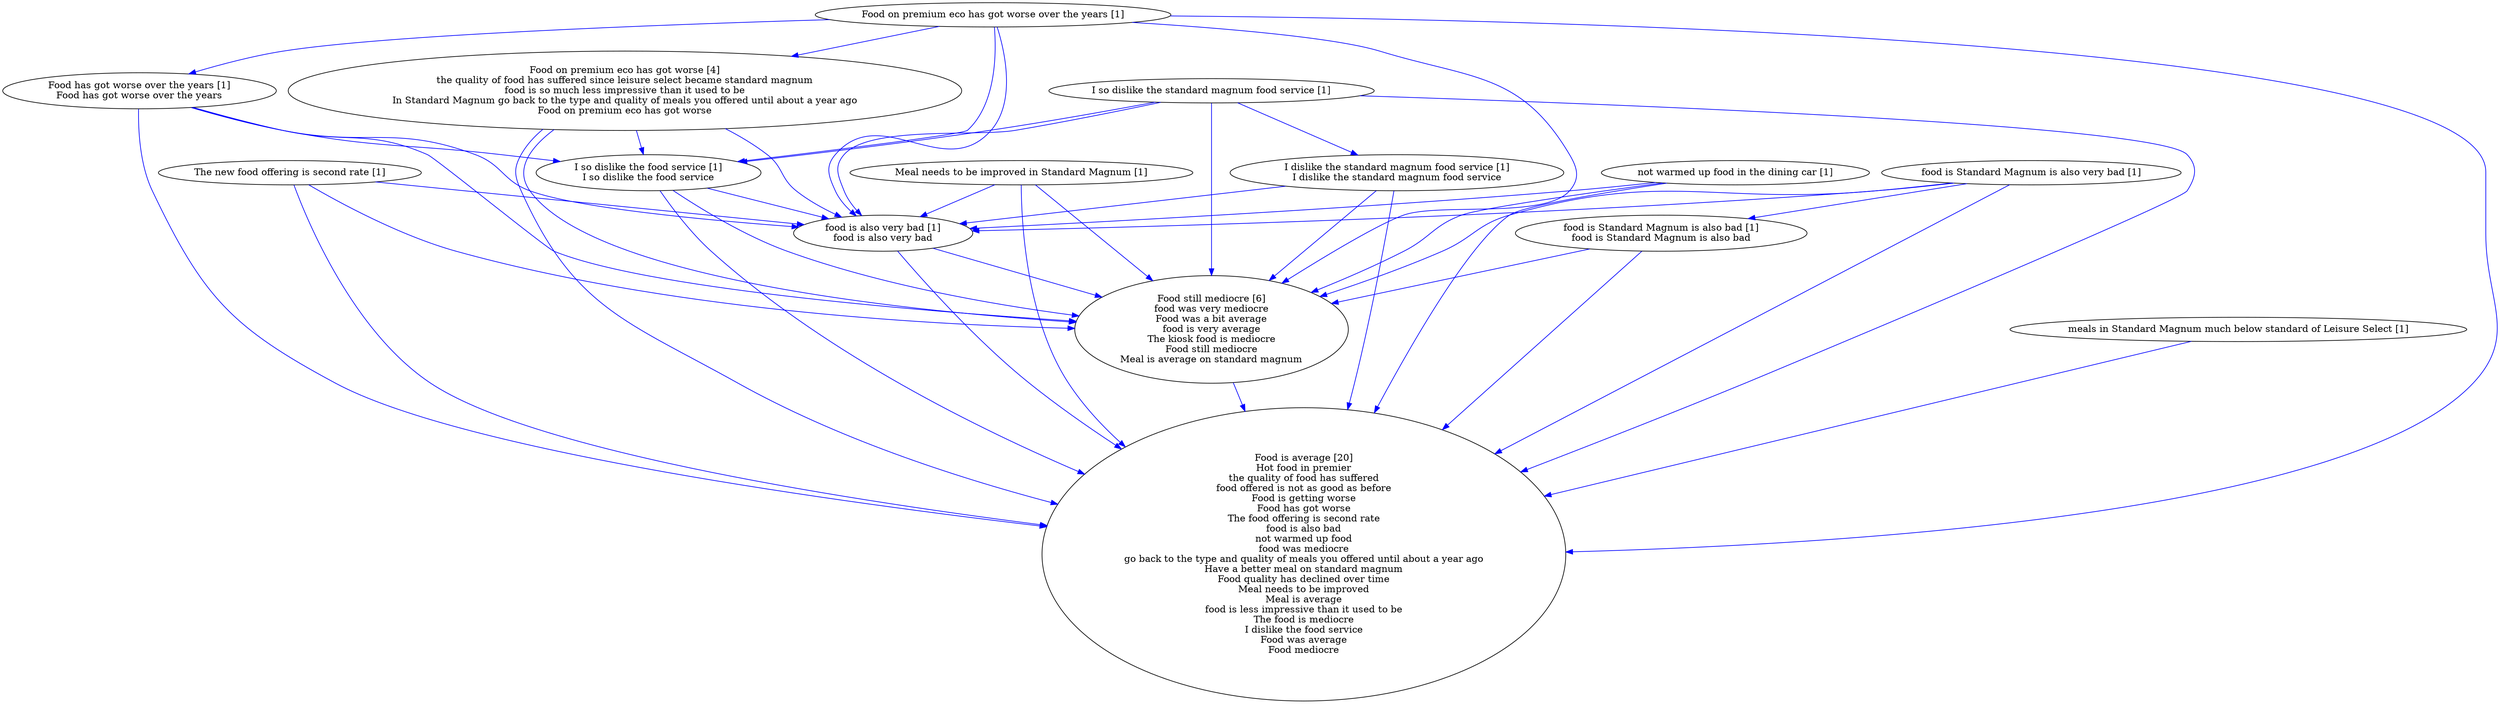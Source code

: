 digraph collapsedGraph {
"Food on premium eco has got worse [4]\nthe quality of food has suffered since leisure select became standard magnum\nfood is so much less impressive than it used to be\nIn Standard Magnum go back to the type and quality of meals you offered until about a year ago\nFood on premium eco has got worse""Food still mediocre [6]\nfood was very mediocre\nFood was a bit average\nfood is very average\nThe kiosk food is mediocre\nFood still mediocre\nMeal is average on standard magnum""Food is average [20]\nHot food in premier\nthe quality of food has suffered\nfood offered is not as good as before\nFood is getting worse\nFood has got worse\nThe food offering is second rate\nfood is also bad\nnot warmed up food\nfood was mediocre\ngo back to the type and quality of meals you offered until about a year ago\nHave a better meal on standard magnum\nFood quality has declined over time\nMeal needs to be improved\nMeal is average\nfood is less impressive than it used to be\nThe food is mediocre\nI dislike the food service\nFood was average\nFood mediocre""Food on premium eco has got worse over the years [1]""Food has got worse over the years [1]\nFood has got worse over the years""I so dislike the standard magnum food service [1]""I dislike the standard magnum food service [1]\nI dislike the standard magnum food service""I so dislike the food service [1]\nI so dislike the food service""Meal needs to be improved in Standard Magnum [1]""The new food offering is second rate [1]""food is Standard Magnum is also very bad [1]""food is Standard Magnum is also bad [1]\nfood is Standard Magnum is also bad""food is also very bad [1]\nfood is also very bad""meals in Standard Magnum much below standard of Leisure Select [1]""not warmed up food in the dining car [1]""Food on premium eco has got worse [4]\nthe quality of food has suffered since leisure select became standard magnum\nfood is so much less impressive than it used to be\nIn Standard Magnum go back to the type and quality of meals you offered until about a year ago\nFood on premium eco has got worse" -> "Food still mediocre [6]\nfood was very mediocre\nFood was a bit average\nfood is very average\nThe kiosk food is mediocre\nFood still mediocre\nMeal is average on standard magnum" [color=blue]
"Food still mediocre [6]\nfood was very mediocre\nFood was a bit average\nfood is very average\nThe kiosk food is mediocre\nFood still mediocre\nMeal is average on standard magnum" -> "Food is average [20]\nHot food in premier\nthe quality of food has suffered\nfood offered is not as good as before\nFood is getting worse\nFood has got worse\nThe food offering is second rate\nfood is also bad\nnot warmed up food\nfood was mediocre\ngo back to the type and quality of meals you offered until about a year ago\nHave a better meal on standard magnum\nFood quality has declined over time\nMeal needs to be improved\nMeal is average\nfood is less impressive than it used to be\nThe food is mediocre\nI dislike the food service\nFood was average\nFood mediocre" [color=blue]
"I so dislike the food service [1]\nI so dislike the food service" -> "food is also very bad [1]\nfood is also very bad" [color=blue]
"I so dislike the food service [1]\nI so dislike the food service" -> "Food still mediocre [6]\nfood was very mediocre\nFood was a bit average\nfood is very average\nThe kiosk food is mediocre\nFood still mediocre\nMeal is average on standard magnum" [color=blue]
"Food on premium eco has got worse [4]\nthe quality of food has suffered since leisure select became standard magnum\nfood is so much less impressive than it used to be\nIn Standard Magnum go back to the type and quality of meals you offered until about a year ago\nFood on premium eco has got worse" -> "Food is average [20]\nHot food in premier\nthe quality of food has suffered\nfood offered is not as good as before\nFood is getting worse\nFood has got worse\nThe food offering is second rate\nfood is also bad\nnot warmed up food\nfood was mediocre\ngo back to the type and quality of meals you offered until about a year ago\nHave a better meal on standard magnum\nFood quality has declined over time\nMeal needs to be improved\nMeal is average\nfood is less impressive than it used to be\nThe food is mediocre\nI dislike the food service\nFood was average\nFood mediocre" [color=blue]
"I dislike the standard magnum food service [1]\nI dislike the standard magnum food service" -> "Food is average [20]\nHot food in premier\nthe quality of food has suffered\nfood offered is not as good as before\nFood is getting worse\nFood has got worse\nThe food offering is second rate\nfood is also bad\nnot warmed up food\nfood was mediocre\ngo back to the type and quality of meals you offered until about a year ago\nHave a better meal on standard magnum\nFood quality has declined over time\nMeal needs to be improved\nMeal is average\nfood is less impressive than it used to be\nThe food is mediocre\nI dislike the food service\nFood was average\nFood mediocre" [color=blue]
"Food on premium eco has got worse [4]\nthe quality of food has suffered since leisure select became standard magnum\nfood is so much less impressive than it used to be\nIn Standard Magnum go back to the type and quality of meals you offered until about a year ago\nFood on premium eco has got worse" -> "I so dislike the food service [1]\nI so dislike the food service" [color=blue]
"food is also very bad [1]\nfood is also very bad" -> "Food still mediocre [6]\nfood was very mediocre\nFood was a bit average\nfood is very average\nThe kiosk food is mediocre\nFood still mediocre\nMeal is average on standard magnum" [color=blue]
"food is also very bad [1]\nfood is also very bad" -> "Food is average [20]\nHot food in premier\nthe quality of food has suffered\nfood offered is not as good as before\nFood is getting worse\nFood has got worse\nThe food offering is second rate\nfood is also bad\nnot warmed up food\nfood was mediocre\ngo back to the type and quality of meals you offered until about a year ago\nHave a better meal on standard magnum\nFood quality has declined over time\nMeal needs to be improved\nMeal is average\nfood is less impressive than it used to be\nThe food is mediocre\nI dislike the food service\nFood was average\nFood mediocre" [color=blue]
"not warmed up food in the dining car [1]" -> "Food is average [20]\nHot food in premier\nthe quality of food has suffered\nfood offered is not as good as before\nFood is getting worse\nFood has got worse\nThe food offering is second rate\nfood is also bad\nnot warmed up food\nfood was mediocre\ngo back to the type and quality of meals you offered until about a year ago\nHave a better meal on standard magnum\nFood quality has declined over time\nMeal needs to be improved\nMeal is average\nfood is less impressive than it used to be\nThe food is mediocre\nI dislike the food service\nFood was average\nFood mediocre" [color=blue]
"not warmed up food in the dining car [1]" -> "food is also very bad [1]\nfood is also very bad" [color=blue]
"not warmed up food in the dining car [1]" -> "Food still mediocre [6]\nfood was very mediocre\nFood was a bit average\nfood is very average\nThe kiosk food is mediocre\nFood still mediocre\nMeal is average on standard magnum" [color=blue]
"The new food offering is second rate [1]" -> "Food is average [20]\nHot food in premier\nthe quality of food has suffered\nfood offered is not as good as before\nFood is getting worse\nFood has got worse\nThe food offering is second rate\nfood is also bad\nnot warmed up food\nfood was mediocre\ngo back to the type and quality of meals you offered until about a year ago\nHave a better meal on standard magnum\nFood quality has declined over time\nMeal needs to be improved\nMeal is average\nfood is less impressive than it used to be\nThe food is mediocre\nI dislike the food service\nFood was average\nFood mediocre" [color=blue]
"meals in Standard Magnum much below standard of Leisure Select [1]" -> "Food is average [20]\nHot food in premier\nthe quality of food has suffered\nfood offered is not as good as before\nFood is getting worse\nFood has got worse\nThe food offering is second rate\nfood is also bad\nnot warmed up food\nfood was mediocre\ngo back to the type and quality of meals you offered until about a year ago\nHave a better meal on standard magnum\nFood quality has declined over time\nMeal needs to be improved\nMeal is average\nfood is less impressive than it used to be\nThe food is mediocre\nI dislike the food service\nFood was average\nFood mediocre" [color=blue]
"Food on premium eco has got worse over the years [1]" -> "Food still mediocre [6]\nfood was very mediocre\nFood was a bit average\nfood is very average\nThe kiosk food is mediocre\nFood still mediocre\nMeal is average on standard magnum" [color=blue]
"The new food offering is second rate [1]" -> "Food still mediocre [6]\nfood was very mediocre\nFood was a bit average\nfood is very average\nThe kiosk food is mediocre\nFood still mediocre\nMeal is average on standard magnum" [color=blue]
"Food on premium eco has got worse over the years [1]" -> "I so dislike the food service [1]\nI so dislike the food service" [color=blue]
"Food on premium eco has got worse over the years [1]" -> "Food is average [20]\nHot food in premier\nthe quality of food has suffered\nfood offered is not as good as before\nFood is getting worse\nFood has got worse\nThe food offering is second rate\nfood is also bad\nnot warmed up food\nfood was mediocre\ngo back to the type and quality of meals you offered until about a year ago\nHave a better meal on standard magnum\nFood quality has declined over time\nMeal needs to be improved\nMeal is average\nfood is less impressive than it used to be\nThe food is mediocre\nI dislike the food service\nFood was average\nFood mediocre" [color=blue]
"Food on premium eco has got worse over the years [1]" -> "food is also very bad [1]\nfood is also very bad" [color=blue]
"food is Standard Magnum is also very bad [1]" -> "Food is average [20]\nHot food in premier\nthe quality of food has suffered\nfood offered is not as good as before\nFood is getting worse\nFood has got worse\nThe food offering is second rate\nfood is also bad\nnot warmed up food\nfood was mediocre\ngo back to the type and quality of meals you offered until about a year ago\nHave a better meal on standard magnum\nFood quality has declined over time\nMeal needs to be improved\nMeal is average\nfood is less impressive than it used to be\nThe food is mediocre\nI dislike the food service\nFood was average\nFood mediocre" [color=blue]
"food is Standard Magnum is also very bad [1]" -> "Food still mediocre [6]\nfood was very mediocre\nFood was a bit average\nfood is very average\nThe kiosk food is mediocre\nFood still mediocre\nMeal is average on standard magnum" [color=blue]
"I so dislike the food service [1]\nI so dislike the food service" -> "Food is average [20]\nHot food in premier\nthe quality of food has suffered\nfood offered is not as good as before\nFood is getting worse\nFood has got worse\nThe food offering is second rate\nfood is also bad\nnot warmed up food\nfood was mediocre\ngo back to the type and quality of meals you offered until about a year ago\nHave a better meal on standard magnum\nFood quality has declined over time\nMeal needs to be improved\nMeal is average\nfood is less impressive than it used to be\nThe food is mediocre\nI dislike the food service\nFood was average\nFood mediocre" [color=blue]
"Food on premium eco has got worse [4]\nthe quality of food has suffered since leisure select became standard magnum\nfood is so much less impressive than it used to be\nIn Standard Magnum go back to the type and quality of meals you offered until about a year ago\nFood on premium eco has got worse" -> "food is also very bad [1]\nfood is also very bad" [color=blue]
"The new food offering is second rate [1]" -> "food is also very bad [1]\nfood is also very bad" [color=blue]
"Food on premium eco has got worse over the years [1]" -> "Food on premium eco has got worse [4]\nthe quality of food has suffered since leisure select became standard magnum\nfood is so much less impressive than it used to be\nIn Standard Magnum go back to the type and quality of meals you offered until about a year ago\nFood on premium eco has got worse" [color=blue]
"I so dislike the standard magnum food service [1]" -> "Food is average [20]\nHot food in premier\nthe quality of food has suffered\nfood offered is not as good as before\nFood is getting worse\nFood has got worse\nThe food offering is second rate\nfood is also bad\nnot warmed up food\nfood was mediocre\ngo back to the type and quality of meals you offered until about a year ago\nHave a better meal on standard magnum\nFood quality has declined over time\nMeal needs to be improved\nMeal is average\nfood is less impressive than it used to be\nThe food is mediocre\nI dislike the food service\nFood was average\nFood mediocre" [color=blue]
"I so dislike the standard magnum food service [1]" -> "Food still mediocre [6]\nfood was very mediocre\nFood was a bit average\nfood is very average\nThe kiosk food is mediocre\nFood still mediocre\nMeal is average on standard magnum" [color=blue]
"Meal needs to be improved in Standard Magnum [1]" -> "Food still mediocre [6]\nfood was very mediocre\nFood was a bit average\nfood is very average\nThe kiosk food is mediocre\nFood still mediocre\nMeal is average on standard magnum" [color=blue]
"Meal needs to be improved in Standard Magnum [1]" -> "Food is average [20]\nHot food in premier\nthe quality of food has suffered\nfood offered is not as good as before\nFood is getting worse\nFood has got worse\nThe food offering is second rate\nfood is also bad\nnot warmed up food\nfood was mediocre\ngo back to the type and quality of meals you offered until about a year ago\nHave a better meal on standard magnum\nFood quality has declined over time\nMeal needs to be improved\nMeal is average\nfood is less impressive than it used to be\nThe food is mediocre\nI dislike the food service\nFood was average\nFood mediocre" [color=blue]
"I so dislike the standard magnum food service [1]" -> "food is also very bad [1]\nfood is also very bad" [color=blue]
"Meal needs to be improved in Standard Magnum [1]" -> "food is also very bad [1]\nfood is also very bad" [color=blue]
"food is Standard Magnum is also bad [1]\nfood is Standard Magnum is also bad" -> "Food is average [20]\nHot food in premier\nthe quality of food has suffered\nfood offered is not as good as before\nFood is getting worse\nFood has got worse\nThe food offering is second rate\nfood is also bad\nnot warmed up food\nfood was mediocre\ngo back to the type and quality of meals you offered until about a year ago\nHave a better meal on standard magnum\nFood quality has declined over time\nMeal needs to be improved\nMeal is average\nfood is less impressive than it used to be\nThe food is mediocre\nI dislike the food service\nFood was average\nFood mediocre" [color=blue]
"I dislike the standard magnum food service [1]\nI dislike the standard magnum food service" -> "Food still mediocre [6]\nfood was very mediocre\nFood was a bit average\nfood is very average\nThe kiosk food is mediocre\nFood still mediocre\nMeal is average on standard magnum" [color=blue]
"food is Standard Magnum is also bad [1]\nfood is Standard Magnum is also bad" -> "Food still mediocre [6]\nfood was very mediocre\nFood was a bit average\nfood is very average\nThe kiosk food is mediocre\nFood still mediocre\nMeal is average on standard magnum" [color=blue]
"I dislike the standard magnum food service [1]\nI dislike the standard magnum food service" -> "food is also very bad [1]\nfood is also very bad" [color=blue]
"Food has got worse over the years [1]\nFood has got worse over the years" -> "Food still mediocre [6]\nfood was very mediocre\nFood was a bit average\nfood is very average\nThe kiosk food is mediocre\nFood still mediocre\nMeal is average on standard magnum" [color=blue]
"Food has got worse over the years [1]\nFood has got worse over the years" -> "Food is average [20]\nHot food in premier\nthe quality of food has suffered\nfood offered is not as good as before\nFood is getting worse\nFood has got worse\nThe food offering is second rate\nfood is also bad\nnot warmed up food\nfood was mediocre\ngo back to the type and quality of meals you offered until about a year ago\nHave a better meal on standard magnum\nFood quality has declined over time\nMeal needs to be improved\nMeal is average\nfood is less impressive than it used to be\nThe food is mediocre\nI dislike the food service\nFood was average\nFood mediocre" [color=blue]
"Food has got worse over the years [1]\nFood has got worse over the years" -> "I so dislike the food service [1]\nI so dislike the food service" [color=blue]
"Food has got worse over the years [1]\nFood has got worse over the years" -> "food is also very bad [1]\nfood is also very bad" [color=blue]
"Food on premium eco has got worse over the years [1]" -> "Food has got worse over the years [1]\nFood has got worse over the years" [color=blue]
"I so dislike the standard magnum food service [1]" -> "I dislike the standard magnum food service [1]\nI dislike the standard magnum food service" [color=blue]
"I so dislike the standard magnum food service [1]" -> "I so dislike the food service [1]\nI so dislike the food service" [color=blue]
"food is Standard Magnum is also very bad [1]" -> "food is Standard Magnum is also bad [1]\nfood is Standard Magnum is also bad" [color=blue]
"food is Standard Magnum is also very bad [1]" -> "food is also very bad [1]\nfood is also very bad" [color=blue]
}